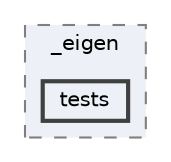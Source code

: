digraph "/home/jam/Research/IRES-2025/dev/src/llm-scripts/testing/hypothesis-testing/hyp-env/lib/python3.12/site-packages/scipy/sparse/linalg/_eigen/tests"
{
 // LATEX_PDF_SIZE
  bgcolor="transparent";
  edge [fontname=Helvetica,fontsize=10,labelfontname=Helvetica,labelfontsize=10];
  node [fontname=Helvetica,fontsize=10,shape=box,height=0.2,width=0.4];
  compound=true
  subgraph clusterdir_ac05138e5ab180106df932acbed4569d {
    graph [ bgcolor="#edf0f7", pencolor="grey50", label="_eigen", fontname=Helvetica,fontsize=10 style="filled,dashed", URL="dir_ac05138e5ab180106df932acbed4569d.html",tooltip=""]
  dir_5799f09db77bb3176f9481285d7ec178 [label="tests", fillcolor="#edf0f7", color="grey25", style="filled,bold", URL="dir_5799f09db77bb3176f9481285d7ec178.html",tooltip=""];
  }
}
